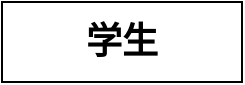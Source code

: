 <mxfile version="14.7.5" type="github">
  <diagram id="W4C-Jvq1k3ci-ln_cuX9" name="Page-1">
    <mxGraphModel dx="1069" dy="617" grid="1" gridSize="10" guides="1" tooltips="1" connect="1" arrows="1" fold="1" page="1" pageScale="1" pageWidth="1654" pageHeight="2336" math="0" shadow="0">
      <root>
        <mxCell id="0" />
        <mxCell id="1" parent="0" />
        <mxCell id="JdK_XvDdOjBWKNIHrTVb-1" value="&lt;font style=&quot;font-size: 18px&quot; face=&quot;Comic Sans MS&quot;&gt;&lt;b&gt;学生&lt;/b&gt;&lt;/font&gt;" style="rounded=0;whiteSpace=wrap;html=1;" vertex="1" parent="1">
          <mxGeometry x="280" y="120" width="120" height="40" as="geometry" />
        </mxCell>
      </root>
    </mxGraphModel>
  </diagram>
</mxfile>
